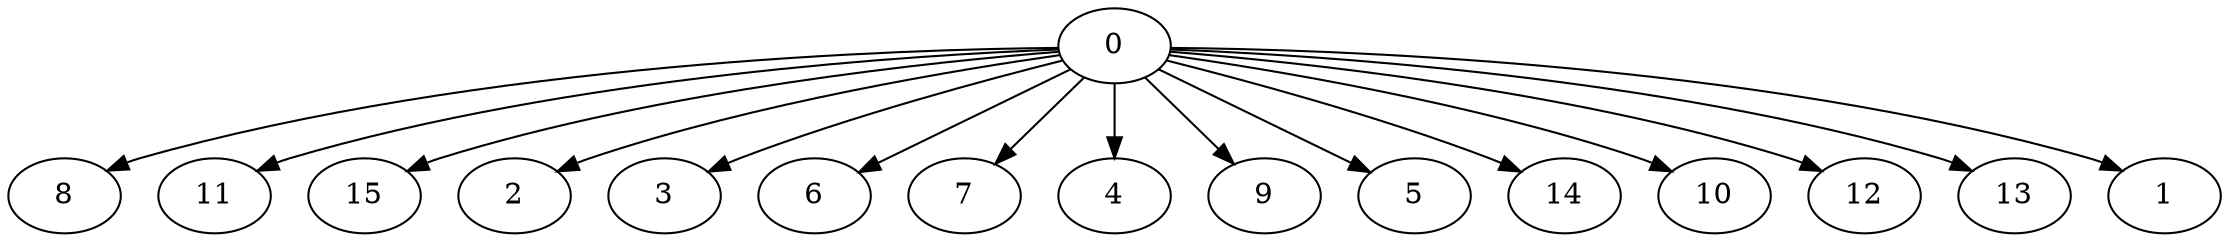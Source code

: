 digraph "Fork_Nodes_16_CCR_0.98_WeightType_Random" {
	graph ["Duplicate states"=0,
		GraphType=Fork,
		"Max states in OPEN"=0,
		Modes="120000ms; topo-ordered tasks, ; Pruning: task equivalence, fixed order ready list, ; F-value: ; Optimisation: best schedule length (\
SL) optimisation on equal, ",
		NumberOfTasks=16,
		"Pruned using list schedule length"=324,
		"States removed from OPEN"=0,
		TargetSystem="Homogeneous-2",
		"Time to schedule (ms)"=276,
		"Total idle time"=10,
		"Total schedule length"=54,
		"Total sequential time"=97,
		"Total states created"=10277
	];
	0	["Finish time"=8,
		Processor=0,
		"Start time"=0,
		Weight=8];
	8	["Finish time"=22,
		Processor=0,
		"Start time"=12,
		Weight=10];
	0 -> 8	[Weight=4];
	11	["Finish time"=49,
		Processor=0,
		"Start time"=39,
		Weight=10];
	0 -> 11	[Weight=10];
	15	["Finish time"=39,
		Processor=0,
		"Start time"=30,
		Weight=9];
	0 -> 15	[Weight=7];
	2	["Finish time"=18,
		Processor=1,
		"Start time"=10,
		Weight=8];
	0 -> 2	[Weight=2];
	3	["Finish time"=40,
		Processor=1,
		"Start time"=32,
		Weight=8];
	0 -> 3	[Weight=6];
	6	["Finish time"=32,
		Processor=1,
		"Start time"=25,
		Weight=7];
	0 -> 6	[Weight=5];
	7	["Finish time"=25,
		Processor=1,
		"Start time"=18,
		Weight=7];
	0 -> 7	[Weight=2];
	4	["Finish time"=54,
		Processor=1,
		"Start time"=48,
		Weight=6];
	0 -> 4	[Weight=11];
	9	["Finish time"=45,
		Processor=1,
		"Start time"=40,
		Weight=5];
	0 -> 9	[Weight=10];
	5	["Finish time"=53,
		Processor=0,
		"Start time"=49,
		Weight=4];
	0 -> 5	[Weight=11];
	14	["Finish time"=12,
		Processor=0,
		"Start time"=8,
		Weight=4];
	0 -> 14	[Weight=2];
	10	["Finish time"=48,
		Processor=1,
		"Start time"=45,
		Weight=3];
	0 -> 10	[Weight=10];
	12	["Finish time"=25,
		Processor=0,
		"Start time"=22,
		Weight=3];
	0 -> 12	[Weight=5];
	13	["Finish time"=28,
		Processor=0,
		"Start time"=25,
		Weight=3];
	0 -> 13	[Weight=5];
	1	["Finish time"=30,
		Processor=0,
		"Start time"=28,
		Weight=2];
	0 -> 1	[Weight=5];
}

